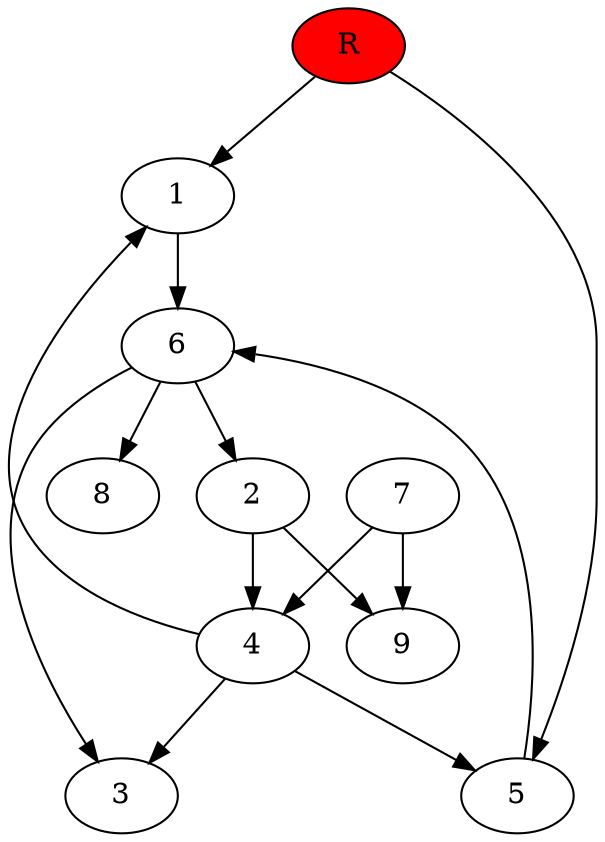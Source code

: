 digraph prb9687 {
	1
	2
	3
	4
	5
	6
	7
	8
	R [fillcolor="#ff0000" style=filled]
	1 -> 6
	2 -> 4
	2 -> 9
	4 -> 1
	4 -> 3
	4 -> 5
	5 -> 6
	6 -> 2
	6 -> 3
	6 -> 8
	7 -> 4
	7 -> 9
	R -> 1
	R -> 5
}
